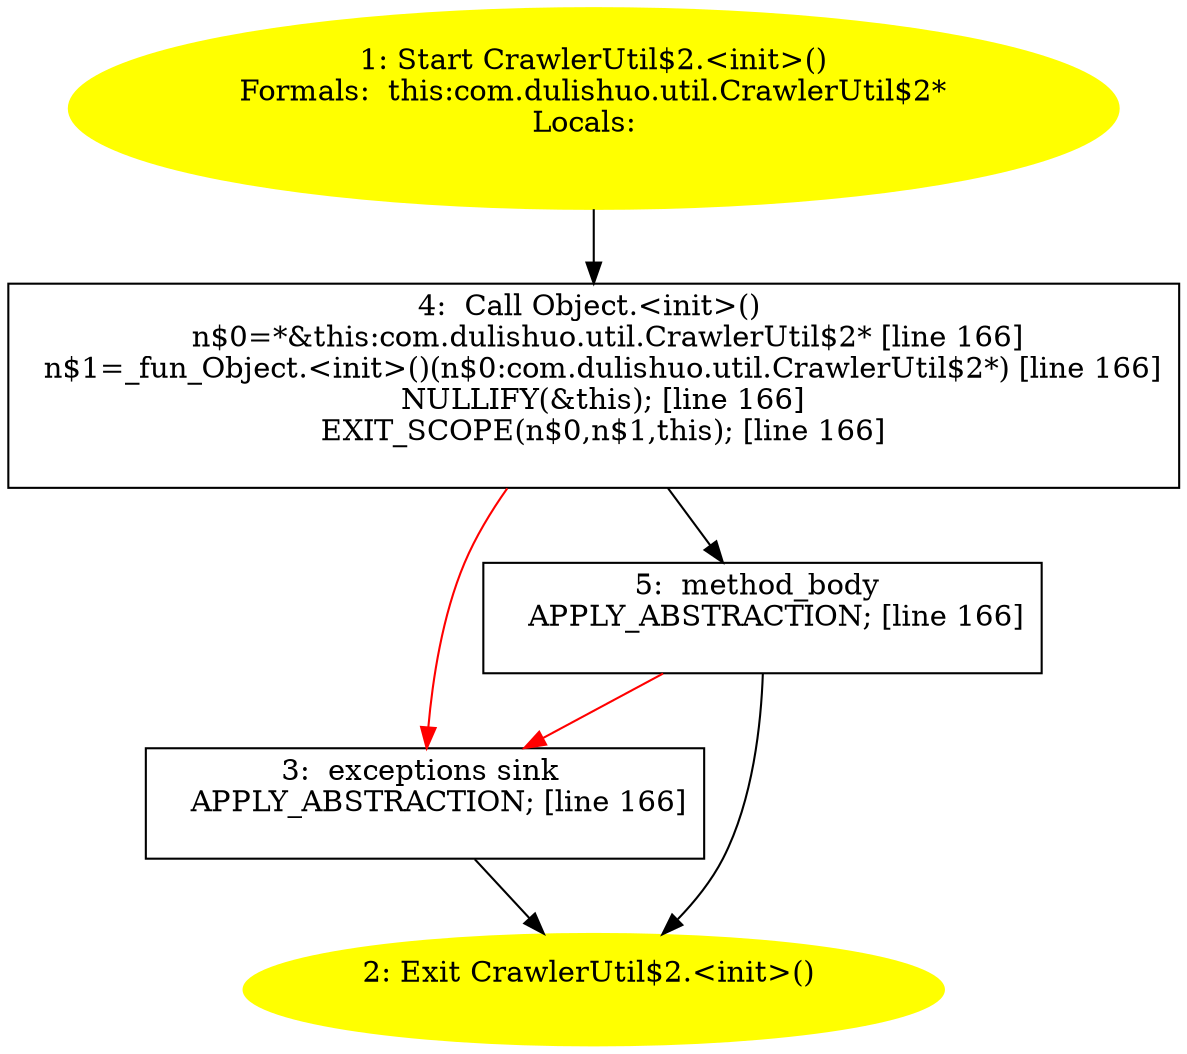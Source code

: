 /* @generated */
digraph cfg {
"com.dulishuo.util.CrawlerUtil$2.<init>().e70e33de5e6001e5583bef40c5bb49b4_1" [label="1: Start CrawlerUtil$2.<init>()\nFormals:  this:com.dulishuo.util.CrawlerUtil$2*\nLocals:  \n  " color=yellow style=filled]
	

	 "com.dulishuo.util.CrawlerUtil$2.<init>().e70e33de5e6001e5583bef40c5bb49b4_1" -> "com.dulishuo.util.CrawlerUtil$2.<init>().e70e33de5e6001e5583bef40c5bb49b4_4" ;
"com.dulishuo.util.CrawlerUtil$2.<init>().e70e33de5e6001e5583bef40c5bb49b4_2" [label="2: Exit CrawlerUtil$2.<init>() \n  " color=yellow style=filled]
	

"com.dulishuo.util.CrawlerUtil$2.<init>().e70e33de5e6001e5583bef40c5bb49b4_3" [label="3:  exceptions sink \n   APPLY_ABSTRACTION; [line 166]\n " shape="box"]
	

	 "com.dulishuo.util.CrawlerUtil$2.<init>().e70e33de5e6001e5583bef40c5bb49b4_3" -> "com.dulishuo.util.CrawlerUtil$2.<init>().e70e33de5e6001e5583bef40c5bb49b4_2" ;
"com.dulishuo.util.CrawlerUtil$2.<init>().e70e33de5e6001e5583bef40c5bb49b4_4" [label="4:  Call Object.<init>() \n   n$0=*&this:com.dulishuo.util.CrawlerUtil$2* [line 166]\n  n$1=_fun_Object.<init>()(n$0:com.dulishuo.util.CrawlerUtil$2*) [line 166]\n  NULLIFY(&this); [line 166]\n  EXIT_SCOPE(n$0,n$1,this); [line 166]\n " shape="box"]
	

	 "com.dulishuo.util.CrawlerUtil$2.<init>().e70e33de5e6001e5583bef40c5bb49b4_4" -> "com.dulishuo.util.CrawlerUtil$2.<init>().e70e33de5e6001e5583bef40c5bb49b4_5" ;
	 "com.dulishuo.util.CrawlerUtil$2.<init>().e70e33de5e6001e5583bef40c5bb49b4_4" -> "com.dulishuo.util.CrawlerUtil$2.<init>().e70e33de5e6001e5583bef40c5bb49b4_3" [color="red" ];
"com.dulishuo.util.CrawlerUtil$2.<init>().e70e33de5e6001e5583bef40c5bb49b4_5" [label="5:  method_body \n   APPLY_ABSTRACTION; [line 166]\n " shape="box"]
	

	 "com.dulishuo.util.CrawlerUtil$2.<init>().e70e33de5e6001e5583bef40c5bb49b4_5" -> "com.dulishuo.util.CrawlerUtil$2.<init>().e70e33de5e6001e5583bef40c5bb49b4_2" ;
	 "com.dulishuo.util.CrawlerUtil$2.<init>().e70e33de5e6001e5583bef40c5bb49b4_5" -> "com.dulishuo.util.CrawlerUtil$2.<init>().e70e33de5e6001e5583bef40c5bb49b4_3" [color="red" ];
}
